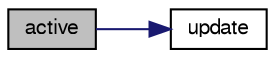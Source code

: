 digraph "active"
{
  bgcolor="transparent";
  edge [fontname="FreeSans",fontsize="10",labelfontname="FreeSans",labelfontsize="10"];
  node [fontname="FreeSans",fontsize="10",shape=record];
  rankdir="LR";
  Node15 [label="active",height=0.2,width=0.4,color="black", fillcolor="grey75", style="filled", fontcolor="black"];
  Node15 -> Node16 [color="midnightblue",fontsize="10",style="solid",fontname="FreeSans"];
  Node16 [label="update",height=0.2,width=0.4,color="black",URL="$a24562.html#af86a08f997bc779309ec7d00e914e292",tooltip="update the parcel properties "];
}
